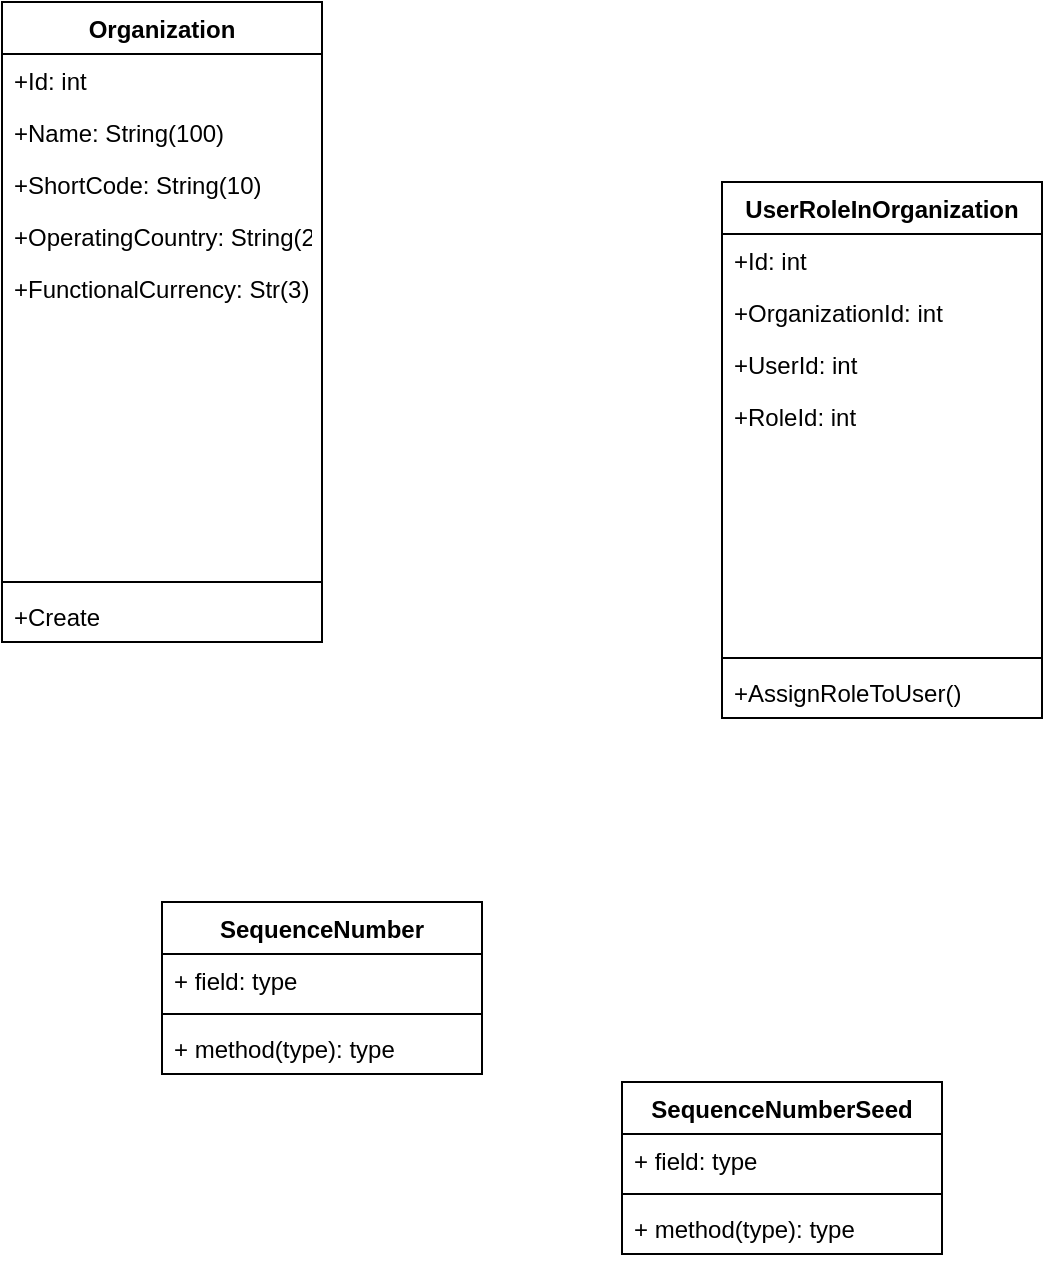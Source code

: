 <mxfile version="18.1.3" type="github">
  <diagram id="6zxDEJeTolfyZ2cmr1x_" name="Page-1">
    <mxGraphModel dx="1422" dy="834" grid="1" gridSize="10" guides="1" tooltips="1" connect="1" arrows="1" fold="1" page="1" pageScale="1" pageWidth="850" pageHeight="1100" math="0" shadow="0">
      <root>
        <mxCell id="0" />
        <mxCell id="1" parent="0" />
        <mxCell id="yPL5J4-HiT9nsqwHL2Cs-1" value="Organization" style="swimlane;fontStyle=1;align=center;verticalAlign=top;childLayout=stackLayout;horizontal=1;startSize=26;horizontalStack=0;resizeParent=1;resizeParentMax=0;resizeLast=0;collapsible=1;marginBottom=0;" vertex="1" parent="1">
          <mxGeometry x="140" y="80" width="160" height="320" as="geometry" />
        </mxCell>
        <mxCell id="yPL5J4-HiT9nsqwHL2Cs-2" value="+Id: int" style="text;strokeColor=none;fillColor=none;align=left;verticalAlign=top;spacingLeft=4;spacingRight=4;overflow=hidden;rotatable=0;points=[[0,0.5],[1,0.5]];portConstraint=eastwest;" vertex="1" parent="yPL5J4-HiT9nsqwHL2Cs-1">
          <mxGeometry y="26" width="160" height="26" as="geometry" />
        </mxCell>
        <mxCell id="yPL5J4-HiT9nsqwHL2Cs-8" value="+Name: String(100)" style="text;strokeColor=none;fillColor=none;align=left;verticalAlign=top;spacingLeft=4;spacingRight=4;overflow=hidden;rotatable=0;points=[[0,0.5],[1,0.5]];portConstraint=eastwest;" vertex="1" parent="yPL5J4-HiT9nsqwHL2Cs-1">
          <mxGeometry y="52" width="160" height="26" as="geometry" />
        </mxCell>
        <mxCell id="yPL5J4-HiT9nsqwHL2Cs-7" value="+ShortCode: String(10)" style="text;strokeColor=none;fillColor=none;align=left;verticalAlign=top;spacingLeft=4;spacingRight=4;overflow=hidden;rotatable=0;points=[[0,0.5],[1,0.5]];portConstraint=eastwest;" vertex="1" parent="yPL5J4-HiT9nsqwHL2Cs-1">
          <mxGeometry y="78" width="160" height="26" as="geometry" />
        </mxCell>
        <mxCell id="yPL5J4-HiT9nsqwHL2Cs-6" value="+OperatingCountry: String(2)" style="text;strokeColor=none;fillColor=none;align=left;verticalAlign=top;spacingLeft=4;spacingRight=4;overflow=hidden;rotatable=0;points=[[0,0.5],[1,0.5]];portConstraint=eastwest;" vertex="1" parent="yPL5J4-HiT9nsqwHL2Cs-1">
          <mxGeometry y="104" width="160" height="26" as="geometry" />
        </mxCell>
        <mxCell id="yPL5J4-HiT9nsqwHL2Cs-5" value="+FunctionalCurrency: Str(3)" style="text;strokeColor=none;fillColor=none;align=left;verticalAlign=top;spacingLeft=4;spacingRight=4;overflow=hidden;rotatable=0;points=[[0,0.5],[1,0.5]];portConstraint=eastwest;" vertex="1" parent="yPL5J4-HiT9nsqwHL2Cs-1">
          <mxGeometry y="130" width="160" height="26" as="geometry" />
        </mxCell>
        <mxCell id="yPL5J4-HiT9nsqwHL2Cs-38" style="text;strokeColor=none;fillColor=none;align=left;verticalAlign=top;spacingLeft=4;spacingRight=4;overflow=hidden;rotatable=0;points=[[0,0.5],[1,0.5]];portConstraint=eastwest;" vertex="1" parent="yPL5J4-HiT9nsqwHL2Cs-1">
          <mxGeometry y="156" width="160" height="26" as="geometry" />
        </mxCell>
        <mxCell id="yPL5J4-HiT9nsqwHL2Cs-37" style="text;strokeColor=none;fillColor=none;align=left;verticalAlign=top;spacingLeft=4;spacingRight=4;overflow=hidden;rotatable=0;points=[[0,0.5],[1,0.5]];portConstraint=eastwest;" vertex="1" parent="yPL5J4-HiT9nsqwHL2Cs-1">
          <mxGeometry y="182" width="160" height="26" as="geometry" />
        </mxCell>
        <mxCell id="yPL5J4-HiT9nsqwHL2Cs-36" style="text;strokeColor=none;fillColor=none;align=left;verticalAlign=top;spacingLeft=4;spacingRight=4;overflow=hidden;rotatable=0;points=[[0,0.5],[1,0.5]];portConstraint=eastwest;" vertex="1" parent="yPL5J4-HiT9nsqwHL2Cs-1">
          <mxGeometry y="208" width="160" height="26" as="geometry" />
        </mxCell>
        <mxCell id="yPL5J4-HiT9nsqwHL2Cs-35" style="text;strokeColor=none;fillColor=none;align=left;verticalAlign=top;spacingLeft=4;spacingRight=4;overflow=hidden;rotatable=0;points=[[0,0.5],[1,0.5]];portConstraint=eastwest;" vertex="1" parent="yPL5J4-HiT9nsqwHL2Cs-1">
          <mxGeometry y="234" width="160" height="26" as="geometry" />
        </mxCell>
        <mxCell id="yPL5J4-HiT9nsqwHL2Cs-34" style="text;strokeColor=none;fillColor=none;align=left;verticalAlign=top;spacingLeft=4;spacingRight=4;overflow=hidden;rotatable=0;points=[[0,0.5],[1,0.5]];portConstraint=eastwest;" vertex="1" parent="yPL5J4-HiT9nsqwHL2Cs-1">
          <mxGeometry y="260" width="160" height="26" as="geometry" />
        </mxCell>
        <mxCell id="yPL5J4-HiT9nsqwHL2Cs-3" value="" style="line;strokeWidth=1;fillColor=none;align=left;verticalAlign=middle;spacingTop=-1;spacingLeft=3;spacingRight=3;rotatable=0;labelPosition=right;points=[];portConstraint=eastwest;" vertex="1" parent="yPL5J4-HiT9nsqwHL2Cs-1">
          <mxGeometry y="286" width="160" height="8" as="geometry" />
        </mxCell>
        <mxCell id="yPL5J4-HiT9nsqwHL2Cs-4" value="+Create" style="text;strokeColor=none;fillColor=none;align=left;verticalAlign=top;spacingLeft=4;spacingRight=4;overflow=hidden;rotatable=0;points=[[0,0.5],[1,0.5]];portConstraint=eastwest;" vertex="1" parent="yPL5J4-HiT9nsqwHL2Cs-1">
          <mxGeometry y="294" width="160" height="26" as="geometry" />
        </mxCell>
        <mxCell id="yPL5J4-HiT9nsqwHL2Cs-19" value="UserRoleInOrganization" style="swimlane;fontStyle=1;align=center;verticalAlign=top;childLayout=stackLayout;horizontal=1;startSize=26;horizontalStack=0;resizeParent=1;resizeParentMax=0;resizeLast=0;collapsible=1;marginBottom=0;" vertex="1" parent="1">
          <mxGeometry x="500" y="170" width="160" height="268" as="geometry" />
        </mxCell>
        <mxCell id="yPL5J4-HiT9nsqwHL2Cs-29" value="+Id: int" style="text;strokeColor=none;fillColor=none;align=left;verticalAlign=top;spacingLeft=4;spacingRight=4;overflow=hidden;rotatable=0;points=[[0,0.5],[1,0.5]];portConstraint=eastwest;" vertex="1" parent="yPL5J4-HiT9nsqwHL2Cs-19">
          <mxGeometry y="26" width="160" height="26" as="geometry" />
        </mxCell>
        <mxCell id="yPL5J4-HiT9nsqwHL2Cs-20" value="+OrganizationId: int" style="text;strokeColor=none;fillColor=none;align=left;verticalAlign=top;spacingLeft=4;spacingRight=4;overflow=hidden;rotatable=0;points=[[0,0.5],[1,0.5]];portConstraint=eastwest;" vertex="1" parent="yPL5J4-HiT9nsqwHL2Cs-19">
          <mxGeometry y="52" width="160" height="26" as="geometry" />
        </mxCell>
        <mxCell id="yPL5J4-HiT9nsqwHL2Cs-21" value="+UserId: int" style="text;strokeColor=none;fillColor=none;align=left;verticalAlign=top;spacingLeft=4;spacingRight=4;overflow=hidden;rotatable=0;points=[[0,0.5],[1,0.5]];portConstraint=eastwest;" vertex="1" parent="yPL5J4-HiT9nsqwHL2Cs-19">
          <mxGeometry y="78" width="160" height="26" as="geometry" />
        </mxCell>
        <mxCell id="yPL5J4-HiT9nsqwHL2Cs-22" value="+RoleId: int" style="text;strokeColor=none;fillColor=none;align=left;verticalAlign=top;spacingLeft=4;spacingRight=4;overflow=hidden;rotatable=0;points=[[0,0.5],[1,0.5]];portConstraint=eastwest;" vertex="1" parent="yPL5J4-HiT9nsqwHL2Cs-19">
          <mxGeometry y="104" width="160" height="26" as="geometry" />
        </mxCell>
        <mxCell id="yPL5J4-HiT9nsqwHL2Cs-23" style="text;strokeColor=none;fillColor=none;align=left;verticalAlign=top;spacingLeft=4;spacingRight=4;overflow=hidden;rotatable=0;points=[[0,0.5],[1,0.5]];portConstraint=eastwest;" vertex="1" parent="yPL5J4-HiT9nsqwHL2Cs-19">
          <mxGeometry y="130" width="160" height="26" as="geometry" />
        </mxCell>
        <mxCell id="yPL5J4-HiT9nsqwHL2Cs-24" style="text;strokeColor=none;fillColor=none;align=left;verticalAlign=top;spacingLeft=4;spacingRight=4;overflow=hidden;rotatable=0;points=[[0,0.5],[1,0.5]];portConstraint=eastwest;" vertex="1" parent="yPL5J4-HiT9nsqwHL2Cs-19">
          <mxGeometry y="156" width="160" height="26" as="geometry" />
        </mxCell>
        <mxCell id="yPL5J4-HiT9nsqwHL2Cs-25" style="text;strokeColor=none;fillColor=none;align=left;verticalAlign=top;spacingLeft=4;spacingRight=4;overflow=hidden;rotatable=0;points=[[0,0.5],[1,0.5]];portConstraint=eastwest;" vertex="1" parent="yPL5J4-HiT9nsqwHL2Cs-19">
          <mxGeometry y="182" width="160" height="26" as="geometry" />
        </mxCell>
        <mxCell id="yPL5J4-HiT9nsqwHL2Cs-26" style="text;strokeColor=none;fillColor=none;align=left;verticalAlign=top;spacingLeft=4;spacingRight=4;overflow=hidden;rotatable=0;points=[[0,0.5],[1,0.5]];portConstraint=eastwest;" vertex="1" parent="yPL5J4-HiT9nsqwHL2Cs-19">
          <mxGeometry y="208" width="160" height="26" as="geometry" />
        </mxCell>
        <mxCell id="yPL5J4-HiT9nsqwHL2Cs-27" value="" style="line;strokeWidth=1;fillColor=none;align=left;verticalAlign=middle;spacingTop=-1;spacingLeft=3;spacingRight=3;rotatable=0;labelPosition=right;points=[];portConstraint=eastwest;" vertex="1" parent="yPL5J4-HiT9nsqwHL2Cs-19">
          <mxGeometry y="234" width="160" height="8" as="geometry" />
        </mxCell>
        <mxCell id="yPL5J4-HiT9nsqwHL2Cs-28" value="+AssignRoleToUser()" style="text;strokeColor=none;fillColor=none;align=left;verticalAlign=top;spacingLeft=4;spacingRight=4;overflow=hidden;rotatable=0;points=[[0,0.5],[1,0.5]];portConstraint=eastwest;" vertex="1" parent="yPL5J4-HiT9nsqwHL2Cs-19">
          <mxGeometry y="242" width="160" height="26" as="geometry" />
        </mxCell>
        <mxCell id="yPL5J4-HiT9nsqwHL2Cs-30" value="SequenceNumber" style="swimlane;fontStyle=1;align=center;verticalAlign=top;childLayout=stackLayout;horizontal=1;startSize=26;horizontalStack=0;resizeParent=1;resizeParentMax=0;resizeLast=0;collapsible=1;marginBottom=0;" vertex="1" parent="1">
          <mxGeometry x="220" y="530" width="160" height="86" as="geometry" />
        </mxCell>
        <mxCell id="yPL5J4-HiT9nsqwHL2Cs-31" value="+ field: type" style="text;strokeColor=none;fillColor=none;align=left;verticalAlign=top;spacingLeft=4;spacingRight=4;overflow=hidden;rotatable=0;points=[[0,0.5],[1,0.5]];portConstraint=eastwest;" vertex="1" parent="yPL5J4-HiT9nsqwHL2Cs-30">
          <mxGeometry y="26" width="160" height="26" as="geometry" />
        </mxCell>
        <mxCell id="yPL5J4-HiT9nsqwHL2Cs-32" value="" style="line;strokeWidth=1;fillColor=none;align=left;verticalAlign=middle;spacingTop=-1;spacingLeft=3;spacingRight=3;rotatable=0;labelPosition=right;points=[];portConstraint=eastwest;" vertex="1" parent="yPL5J4-HiT9nsqwHL2Cs-30">
          <mxGeometry y="52" width="160" height="8" as="geometry" />
        </mxCell>
        <mxCell id="yPL5J4-HiT9nsqwHL2Cs-33" value="+ method(type): type" style="text;strokeColor=none;fillColor=none;align=left;verticalAlign=top;spacingLeft=4;spacingRight=4;overflow=hidden;rotatable=0;points=[[0,0.5],[1,0.5]];portConstraint=eastwest;" vertex="1" parent="yPL5J4-HiT9nsqwHL2Cs-30">
          <mxGeometry y="60" width="160" height="26" as="geometry" />
        </mxCell>
        <mxCell id="yPL5J4-HiT9nsqwHL2Cs-39" value="SequenceNumberSeed" style="swimlane;fontStyle=1;align=center;verticalAlign=top;childLayout=stackLayout;horizontal=1;startSize=26;horizontalStack=0;resizeParent=1;resizeParentMax=0;resizeLast=0;collapsible=1;marginBottom=0;" vertex="1" parent="1">
          <mxGeometry x="450" y="620" width="160" height="86" as="geometry" />
        </mxCell>
        <mxCell id="yPL5J4-HiT9nsqwHL2Cs-40" value="+ field: type" style="text;strokeColor=none;fillColor=none;align=left;verticalAlign=top;spacingLeft=4;spacingRight=4;overflow=hidden;rotatable=0;points=[[0,0.5],[1,0.5]];portConstraint=eastwest;" vertex="1" parent="yPL5J4-HiT9nsqwHL2Cs-39">
          <mxGeometry y="26" width="160" height="26" as="geometry" />
        </mxCell>
        <mxCell id="yPL5J4-HiT9nsqwHL2Cs-41" value="" style="line;strokeWidth=1;fillColor=none;align=left;verticalAlign=middle;spacingTop=-1;spacingLeft=3;spacingRight=3;rotatable=0;labelPosition=right;points=[];portConstraint=eastwest;" vertex="1" parent="yPL5J4-HiT9nsqwHL2Cs-39">
          <mxGeometry y="52" width="160" height="8" as="geometry" />
        </mxCell>
        <mxCell id="yPL5J4-HiT9nsqwHL2Cs-42" value="+ method(type): type" style="text;strokeColor=none;fillColor=none;align=left;verticalAlign=top;spacingLeft=4;spacingRight=4;overflow=hidden;rotatable=0;points=[[0,0.5],[1,0.5]];portConstraint=eastwest;" vertex="1" parent="yPL5J4-HiT9nsqwHL2Cs-39">
          <mxGeometry y="60" width="160" height="26" as="geometry" />
        </mxCell>
      </root>
    </mxGraphModel>
  </diagram>
</mxfile>
